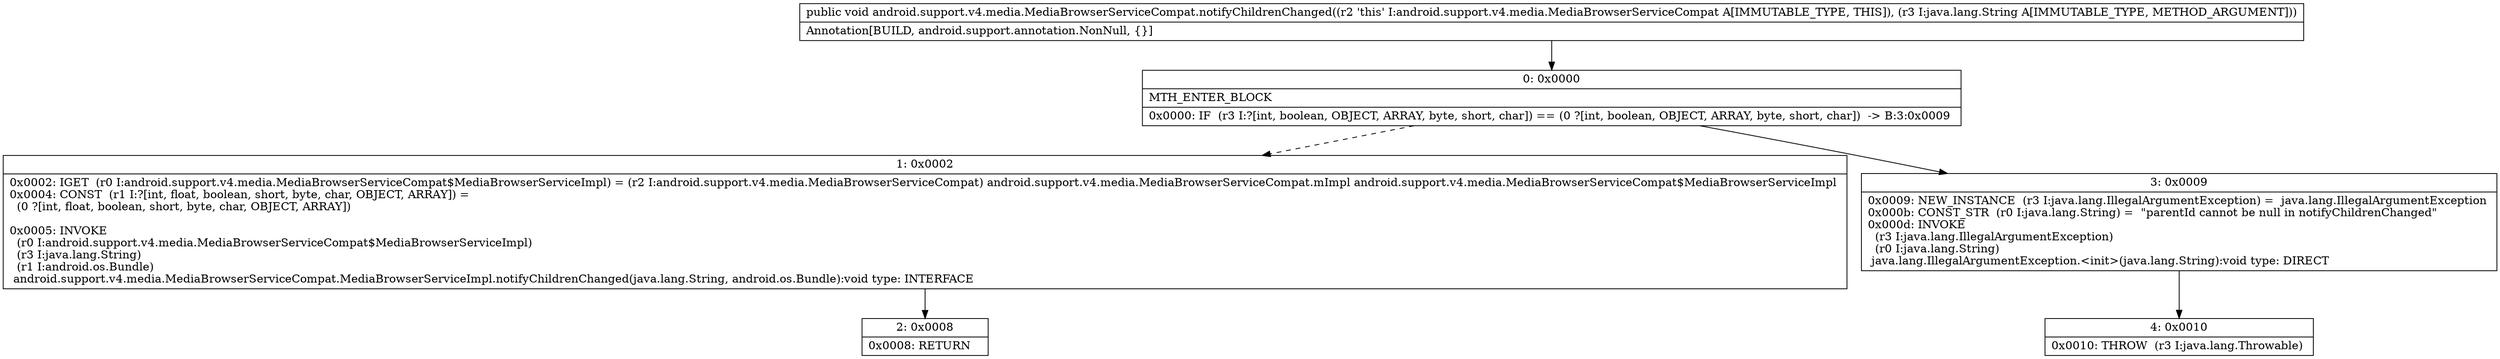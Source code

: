 digraph "CFG forandroid.support.v4.media.MediaBrowserServiceCompat.notifyChildrenChanged(Ljava\/lang\/String;)V" {
Node_0 [shape=record,label="{0\:\ 0x0000|MTH_ENTER_BLOCK\l|0x0000: IF  (r3 I:?[int, boolean, OBJECT, ARRAY, byte, short, char]) == (0 ?[int, boolean, OBJECT, ARRAY, byte, short, char])  \-\> B:3:0x0009 \l}"];
Node_1 [shape=record,label="{1\:\ 0x0002|0x0002: IGET  (r0 I:android.support.v4.media.MediaBrowserServiceCompat$MediaBrowserServiceImpl) = (r2 I:android.support.v4.media.MediaBrowserServiceCompat) android.support.v4.media.MediaBrowserServiceCompat.mImpl android.support.v4.media.MediaBrowserServiceCompat$MediaBrowserServiceImpl \l0x0004: CONST  (r1 I:?[int, float, boolean, short, byte, char, OBJECT, ARRAY]) = \l  (0 ?[int, float, boolean, short, byte, char, OBJECT, ARRAY])\l \l0x0005: INVOKE  \l  (r0 I:android.support.v4.media.MediaBrowserServiceCompat$MediaBrowserServiceImpl)\l  (r3 I:java.lang.String)\l  (r1 I:android.os.Bundle)\l android.support.v4.media.MediaBrowserServiceCompat.MediaBrowserServiceImpl.notifyChildrenChanged(java.lang.String, android.os.Bundle):void type: INTERFACE \l}"];
Node_2 [shape=record,label="{2\:\ 0x0008|0x0008: RETURN   \l}"];
Node_3 [shape=record,label="{3\:\ 0x0009|0x0009: NEW_INSTANCE  (r3 I:java.lang.IllegalArgumentException) =  java.lang.IllegalArgumentException \l0x000b: CONST_STR  (r0 I:java.lang.String) =  \"parentId cannot be null in notifyChildrenChanged\" \l0x000d: INVOKE  \l  (r3 I:java.lang.IllegalArgumentException)\l  (r0 I:java.lang.String)\l java.lang.IllegalArgumentException.\<init\>(java.lang.String):void type: DIRECT \l}"];
Node_4 [shape=record,label="{4\:\ 0x0010|0x0010: THROW  (r3 I:java.lang.Throwable) \l}"];
MethodNode[shape=record,label="{public void android.support.v4.media.MediaBrowserServiceCompat.notifyChildrenChanged((r2 'this' I:android.support.v4.media.MediaBrowserServiceCompat A[IMMUTABLE_TYPE, THIS]), (r3 I:java.lang.String A[IMMUTABLE_TYPE, METHOD_ARGUMENT]))  | Annotation[BUILD, android.support.annotation.NonNull, \{\}]\l}"];
MethodNode -> Node_0;
Node_0 -> Node_1[style=dashed];
Node_0 -> Node_3;
Node_1 -> Node_2;
Node_3 -> Node_4;
}

